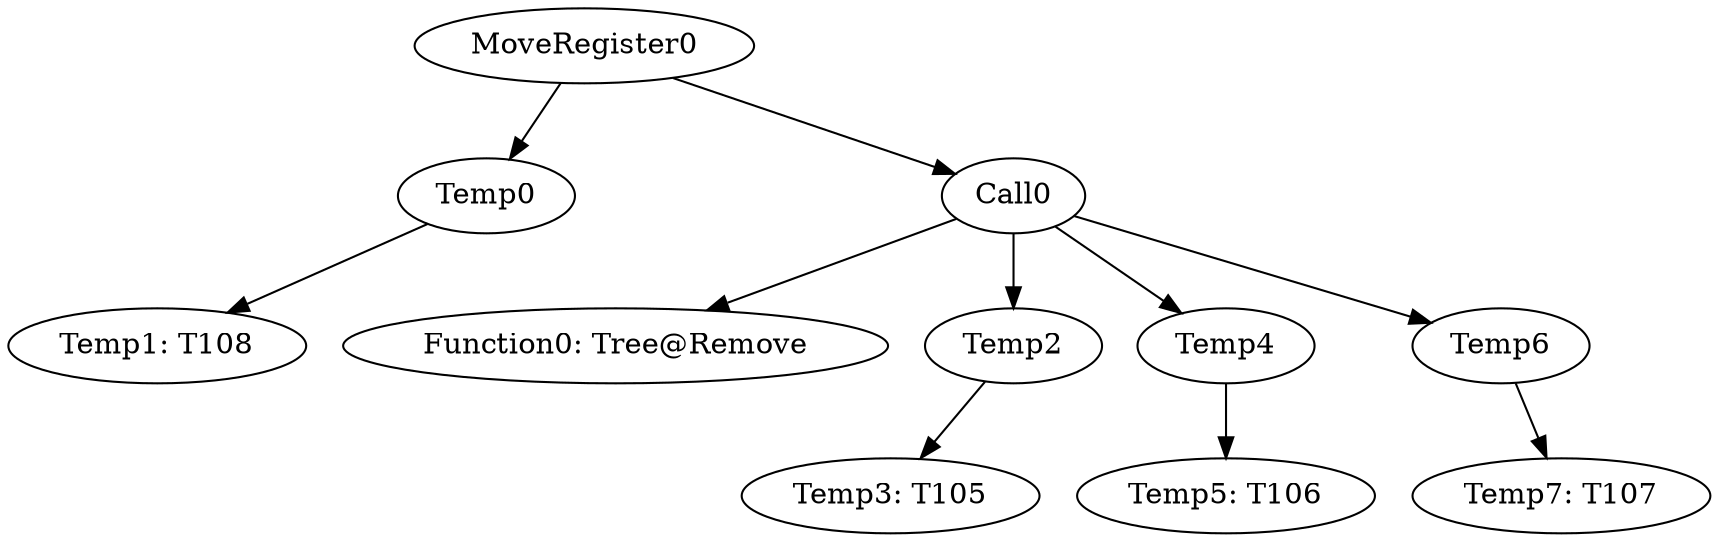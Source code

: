 digraph {
	ordering = out;
	Temp6 -> "Temp7: T107";
	Temp0 -> "Temp1: T108";
	Temp2 -> "Temp3: T105";
	MoveRegister0 -> Temp0;
	MoveRegister0 -> Call0;
	Temp4 -> "Temp5: T106";
	Call0 -> "Function0: Tree@Remove";
	Call0 -> Temp2;
	Call0 -> Temp4;
	Call0 -> Temp6;
}

